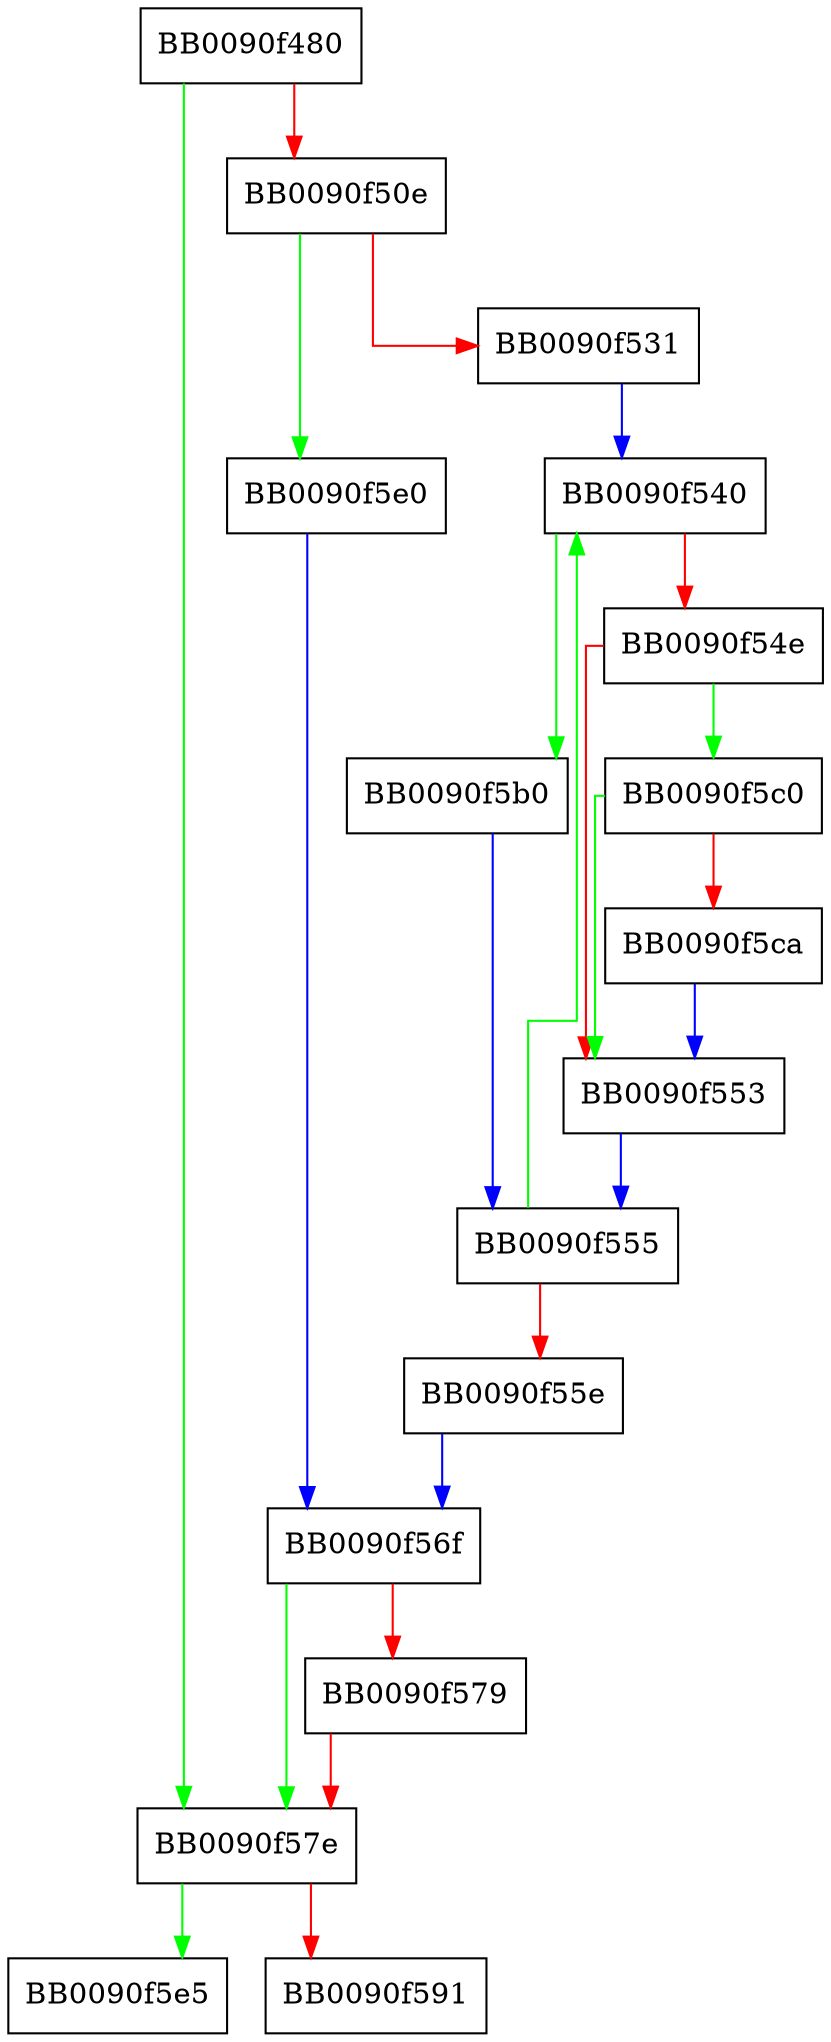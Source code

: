 digraph _i18n_number_rewrite {
  node [shape="box"];
  graph [splines=ortho];
  BB0090f480 -> BB0090f57e [color="green"];
  BB0090f480 -> BB0090f50e [color="red"];
  BB0090f50e -> BB0090f5e0 [color="green"];
  BB0090f50e -> BB0090f531 [color="red"];
  BB0090f531 -> BB0090f540 [color="blue"];
  BB0090f540 -> BB0090f5b0 [color="green"];
  BB0090f540 -> BB0090f54e [color="red"];
  BB0090f54e -> BB0090f5c0 [color="green"];
  BB0090f54e -> BB0090f553 [color="red"];
  BB0090f553 -> BB0090f555 [color="blue"];
  BB0090f555 -> BB0090f540 [color="green"];
  BB0090f555 -> BB0090f55e [color="red"];
  BB0090f55e -> BB0090f56f [color="blue"];
  BB0090f56f -> BB0090f57e [color="green"];
  BB0090f56f -> BB0090f579 [color="red"];
  BB0090f579 -> BB0090f57e [color="red"];
  BB0090f57e -> BB0090f5e5 [color="green"];
  BB0090f57e -> BB0090f591 [color="red"];
  BB0090f5b0 -> BB0090f555 [color="blue"];
  BB0090f5c0 -> BB0090f553 [color="green"];
  BB0090f5c0 -> BB0090f5ca [color="red"];
  BB0090f5ca -> BB0090f553 [color="blue"];
  BB0090f5e0 -> BB0090f56f [color="blue"];
}